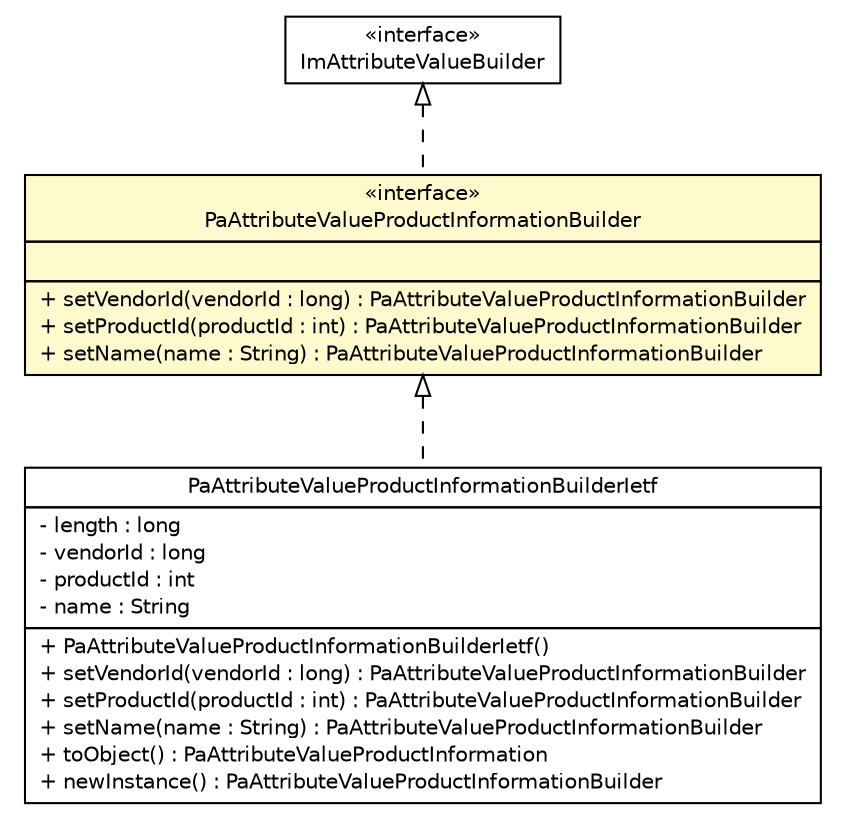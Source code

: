 #!/usr/local/bin/dot
#
# Class diagram 
# Generated by UMLGraph version R5_6 (http://www.umlgraph.org/)
#

digraph G {
	edge [fontname="Helvetica",fontsize=10,labelfontname="Helvetica",labelfontsize=10];
	node [fontname="Helvetica",fontsize=10,shape=plaintext];
	nodesep=0.25;
	ranksep=0.5;
	// de.hsbremen.tc.tnc.message.m.attribute.ImAttributeValueBuilder
	c80609 [label=<<table title="de.hsbremen.tc.tnc.message.m.attribute.ImAttributeValueBuilder" border="0" cellborder="1" cellspacing="0" cellpadding="2" port="p" href="../../../../../de/hsbremen/tc/tnc/message/m/attribute/ImAttributeValueBuilder.html">
		<tr><td><table border="0" cellspacing="0" cellpadding="1">
<tr><td align="center" balign="center"> &#171;interface&#187; </td></tr>
<tr><td align="center" balign="center"> ImAttributeValueBuilder </td></tr>
		</table></td></tr>
		</table>>, URL="../../../../../de/hsbremen/tc/tnc/message/m/attribute/ImAttributeValueBuilder.html", fontname="Helvetica", fontcolor="black", fontsize=10.0];
	// org.ietf.nea.pa.attribute.PaAttributeValueProductInformationBuilder
	c80798 [label=<<table title="org.ietf.nea.pa.attribute.PaAttributeValueProductInformationBuilder" border="0" cellborder="1" cellspacing="0" cellpadding="2" port="p" bgcolor="lemonChiffon" href="./PaAttributeValueProductInformationBuilder.html">
		<tr><td><table border="0" cellspacing="0" cellpadding="1">
<tr><td align="center" balign="center"> &#171;interface&#187; </td></tr>
<tr><td align="center" balign="center"> PaAttributeValueProductInformationBuilder </td></tr>
		</table></td></tr>
		<tr><td><table border="0" cellspacing="0" cellpadding="1">
<tr><td align="left" balign="left">  </td></tr>
		</table></td></tr>
		<tr><td><table border="0" cellspacing="0" cellpadding="1">
<tr><td align="left" balign="left"> + setVendorId(vendorId : long) : PaAttributeValueProductInformationBuilder </td></tr>
<tr><td align="left" balign="left"> + setProductId(productId : int) : PaAttributeValueProductInformationBuilder </td></tr>
<tr><td align="left" balign="left"> + setName(name : String) : PaAttributeValueProductInformationBuilder </td></tr>
		</table></td></tr>
		</table>>, URL="./PaAttributeValueProductInformationBuilder.html", fontname="Helvetica", fontcolor="black", fontsize=10.0];
	// org.ietf.nea.pa.attribute.PaAttributeValueProductInformationBuilderIetf
	c80830 [label=<<table title="org.ietf.nea.pa.attribute.PaAttributeValueProductInformationBuilderIetf" border="0" cellborder="1" cellspacing="0" cellpadding="2" port="p" href="./PaAttributeValueProductInformationBuilderIetf.html">
		<tr><td><table border="0" cellspacing="0" cellpadding="1">
<tr><td align="center" balign="center"> PaAttributeValueProductInformationBuilderIetf </td></tr>
		</table></td></tr>
		<tr><td><table border="0" cellspacing="0" cellpadding="1">
<tr><td align="left" balign="left"> - length : long </td></tr>
<tr><td align="left" balign="left"> - vendorId : long </td></tr>
<tr><td align="left" balign="left"> - productId : int </td></tr>
<tr><td align="left" balign="left"> - name : String </td></tr>
		</table></td></tr>
		<tr><td><table border="0" cellspacing="0" cellpadding="1">
<tr><td align="left" balign="left"> + PaAttributeValueProductInformationBuilderIetf() </td></tr>
<tr><td align="left" balign="left"> + setVendorId(vendorId : long) : PaAttributeValueProductInformationBuilder </td></tr>
<tr><td align="left" balign="left"> + setProductId(productId : int) : PaAttributeValueProductInformationBuilder </td></tr>
<tr><td align="left" balign="left"> + setName(name : String) : PaAttributeValueProductInformationBuilder </td></tr>
<tr><td align="left" balign="left"> + toObject() : PaAttributeValueProductInformation </td></tr>
<tr><td align="left" balign="left"> + newInstance() : PaAttributeValueProductInformationBuilder </td></tr>
		</table></td></tr>
		</table>>, URL="./PaAttributeValueProductInformationBuilderIetf.html", fontname="Helvetica", fontcolor="black", fontsize=10.0];
	//org.ietf.nea.pa.attribute.PaAttributeValueProductInformationBuilder implements de.hsbremen.tc.tnc.message.m.attribute.ImAttributeValueBuilder
	c80609:p -> c80798:p [dir=back,arrowtail=empty,style=dashed];
	//org.ietf.nea.pa.attribute.PaAttributeValueProductInformationBuilderIetf implements org.ietf.nea.pa.attribute.PaAttributeValueProductInformationBuilder
	c80798:p -> c80830:p [dir=back,arrowtail=empty,style=dashed];
}

